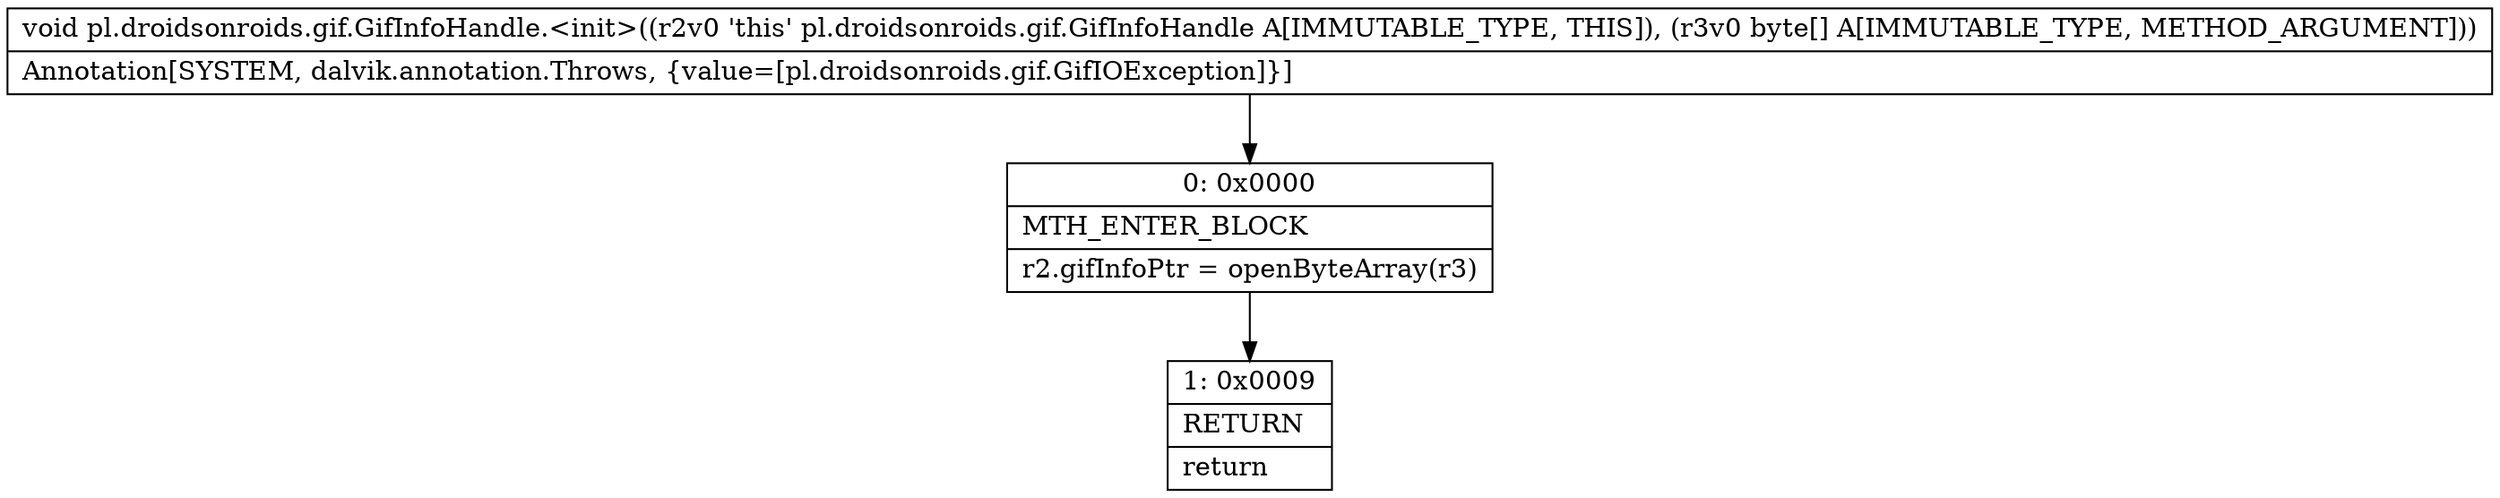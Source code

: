 digraph "CFG forpl.droidsonroids.gif.GifInfoHandle.\<init\>([B)V" {
Node_0 [shape=record,label="{0\:\ 0x0000|MTH_ENTER_BLOCK\l|r2.gifInfoPtr = openByteArray(r3)\l}"];
Node_1 [shape=record,label="{1\:\ 0x0009|RETURN\l|return\l}"];
MethodNode[shape=record,label="{void pl.droidsonroids.gif.GifInfoHandle.\<init\>((r2v0 'this' pl.droidsonroids.gif.GifInfoHandle A[IMMUTABLE_TYPE, THIS]), (r3v0 byte[] A[IMMUTABLE_TYPE, METHOD_ARGUMENT]))  | Annotation[SYSTEM, dalvik.annotation.Throws, \{value=[pl.droidsonroids.gif.GifIOException]\}]\l}"];
MethodNode -> Node_0;
Node_0 -> Node_1;
}

